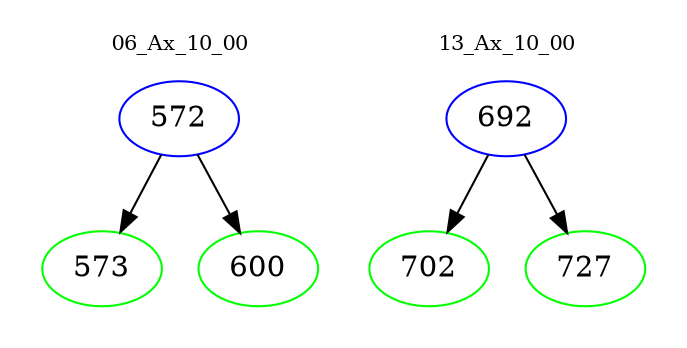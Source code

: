 digraph{
subgraph cluster_0 {
color = white
label = "06_Ax_10_00";
fontsize=10;
T0_572 [label="572", color="blue"]
T0_572 -> T0_573 [color="black"]
T0_573 [label="573", color="green"]
T0_572 -> T0_600 [color="black"]
T0_600 [label="600", color="green"]
}
subgraph cluster_1 {
color = white
label = "13_Ax_10_00";
fontsize=10;
T1_692 [label="692", color="blue"]
T1_692 -> T1_702 [color="black"]
T1_702 [label="702", color="green"]
T1_692 -> T1_727 [color="black"]
T1_727 [label="727", color="green"]
}
}
